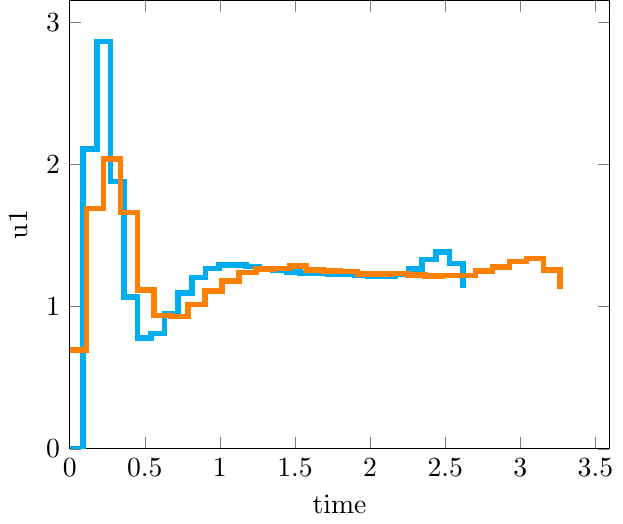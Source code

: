 \documentclass[tikz]{standalone}
\usepackage{pgfplots}
\pgfplotsset{compat=newest}
\pgfplotsset{every axis legend/.append style={%
cells={anchor=west}}
}
\usetikzlibrary{arrows}
\tikzset{>=stealth'}

\begin{document}
\begin{tikzpicture}[]
\begin{axis}[
  ylabel = {u1},
  xmin = {0},
  xlabel = {time},
  hide axis = {false},
  ymin = {0}
]

\addplot+[
  mark = {none},
  const plot, color=cyan, line width=2pt, solid
] coordinates {
  (0.0, 0.0)
  (0.09, 2.112)
  (0.181, 2.868)
  (0.271, 1.881)
  (0.361, 1.068)
  (0.451, 0.782)
  (0.542, 0.812)
  (0.632, 0.952)
  (0.722, 1.097)
  (0.813, 1.206)
  (0.903, 1.27)
  (0.993, 1.295)
  (1.083, 1.295)
  (1.174, 1.283)
  (1.264, 1.268)
  (1.354, 1.255)
  (1.444, 1.245)
  (1.535, 1.239)
  (1.625, 1.235)
  (1.715, 1.231)
  (1.806, 1.226)
  (1.896, 1.22)
  (1.986, 1.214)
  (2.076, 1.215)
  (2.167, 1.229)
  (2.257, 1.267)
  (2.347, 1.331)
  (2.438, 1.387)
  (2.528, 1.303)
  (2.618, 1.135)
};

\addplot+[
  mark = {none},
  const plot, color=orange, line width=2pt, solid
] coordinates {
  (0.0, 0.695)
  (0.113, 1.691)
  (0.225, 2.039)
  (0.338, 1.662)
  (0.451, 1.118)
  (0.563, 0.938)
  (0.676, 0.93)
  (0.788, 1.015)
  (0.901, 1.112)
  (1.014, 1.182)
  (1.126, 1.242)
  (1.239, 1.265)
  (1.352, 1.269)
  (1.464, 1.285)
  (1.577, 1.26)
  (1.689, 1.252)
  (1.802, 1.249)
  (1.915, 1.23)
  (2.027, 1.23)
  (2.14, 1.235)
  (2.253, 1.225)
  (2.365, 1.215)
  (2.478, 1.22)
  (2.591, 1.22)
  (2.703, 1.25)
  (2.816, 1.281)
  (2.928, 1.32)
  (3.041, 1.34)
  (3.154, 1.257)
  (3.266, 1.126)
};

\end{axis}
\end{tikzpicture}

\end{document}
